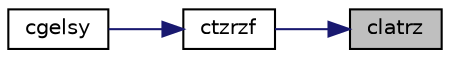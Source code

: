 digraph "clatrz"
{
 // LATEX_PDF_SIZE
  edge [fontname="Helvetica",fontsize="10",labelfontname="Helvetica",labelfontsize="10"];
  node [fontname="Helvetica",fontsize="10",shape=record];
  rankdir="RL";
  Node1 [label="clatrz",height=0.2,width=0.4,color="black", fillcolor="grey75", style="filled", fontcolor="black",tooltip="CLATRZ factors an upper trapezoidal matrix by means of unitary transformations."];
  Node1 -> Node2 [dir="back",color="midnightblue",fontsize="10",style="solid",fontname="Helvetica"];
  Node2 [label="ctzrzf",height=0.2,width=0.4,color="black", fillcolor="white", style="filled",URL="$ctzrzf_8f.html#a7885f99c5a0e2b9c7afa38336b090b6d",tooltip="CTZRZF"];
  Node2 -> Node3 [dir="back",color="midnightblue",fontsize="10",style="solid",fontname="Helvetica"];
  Node3 [label="cgelsy",height=0.2,width=0.4,color="black", fillcolor="white", style="filled",URL="$cgelsy_8f.html#a9c3fdd95b68447e92700dffb218fc9db",tooltip="CGELSY solves overdetermined or underdetermined systems for GE matrices"];
}
